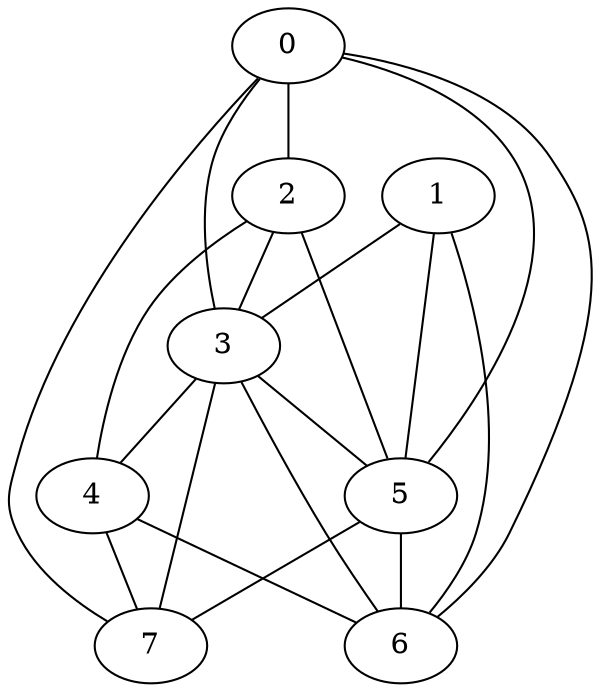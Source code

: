 graph {
    0--2;
    0--3;
    0--5;
    0--6;
    0--7;
    1--3;
    1--5;
    1--6;
    2--3;
    2--4;
    2--5;
    3--4;
    3--5;
    3--6;
    3--7;
    4--6;
    4--7;
    5--6;
    5--7;
}
